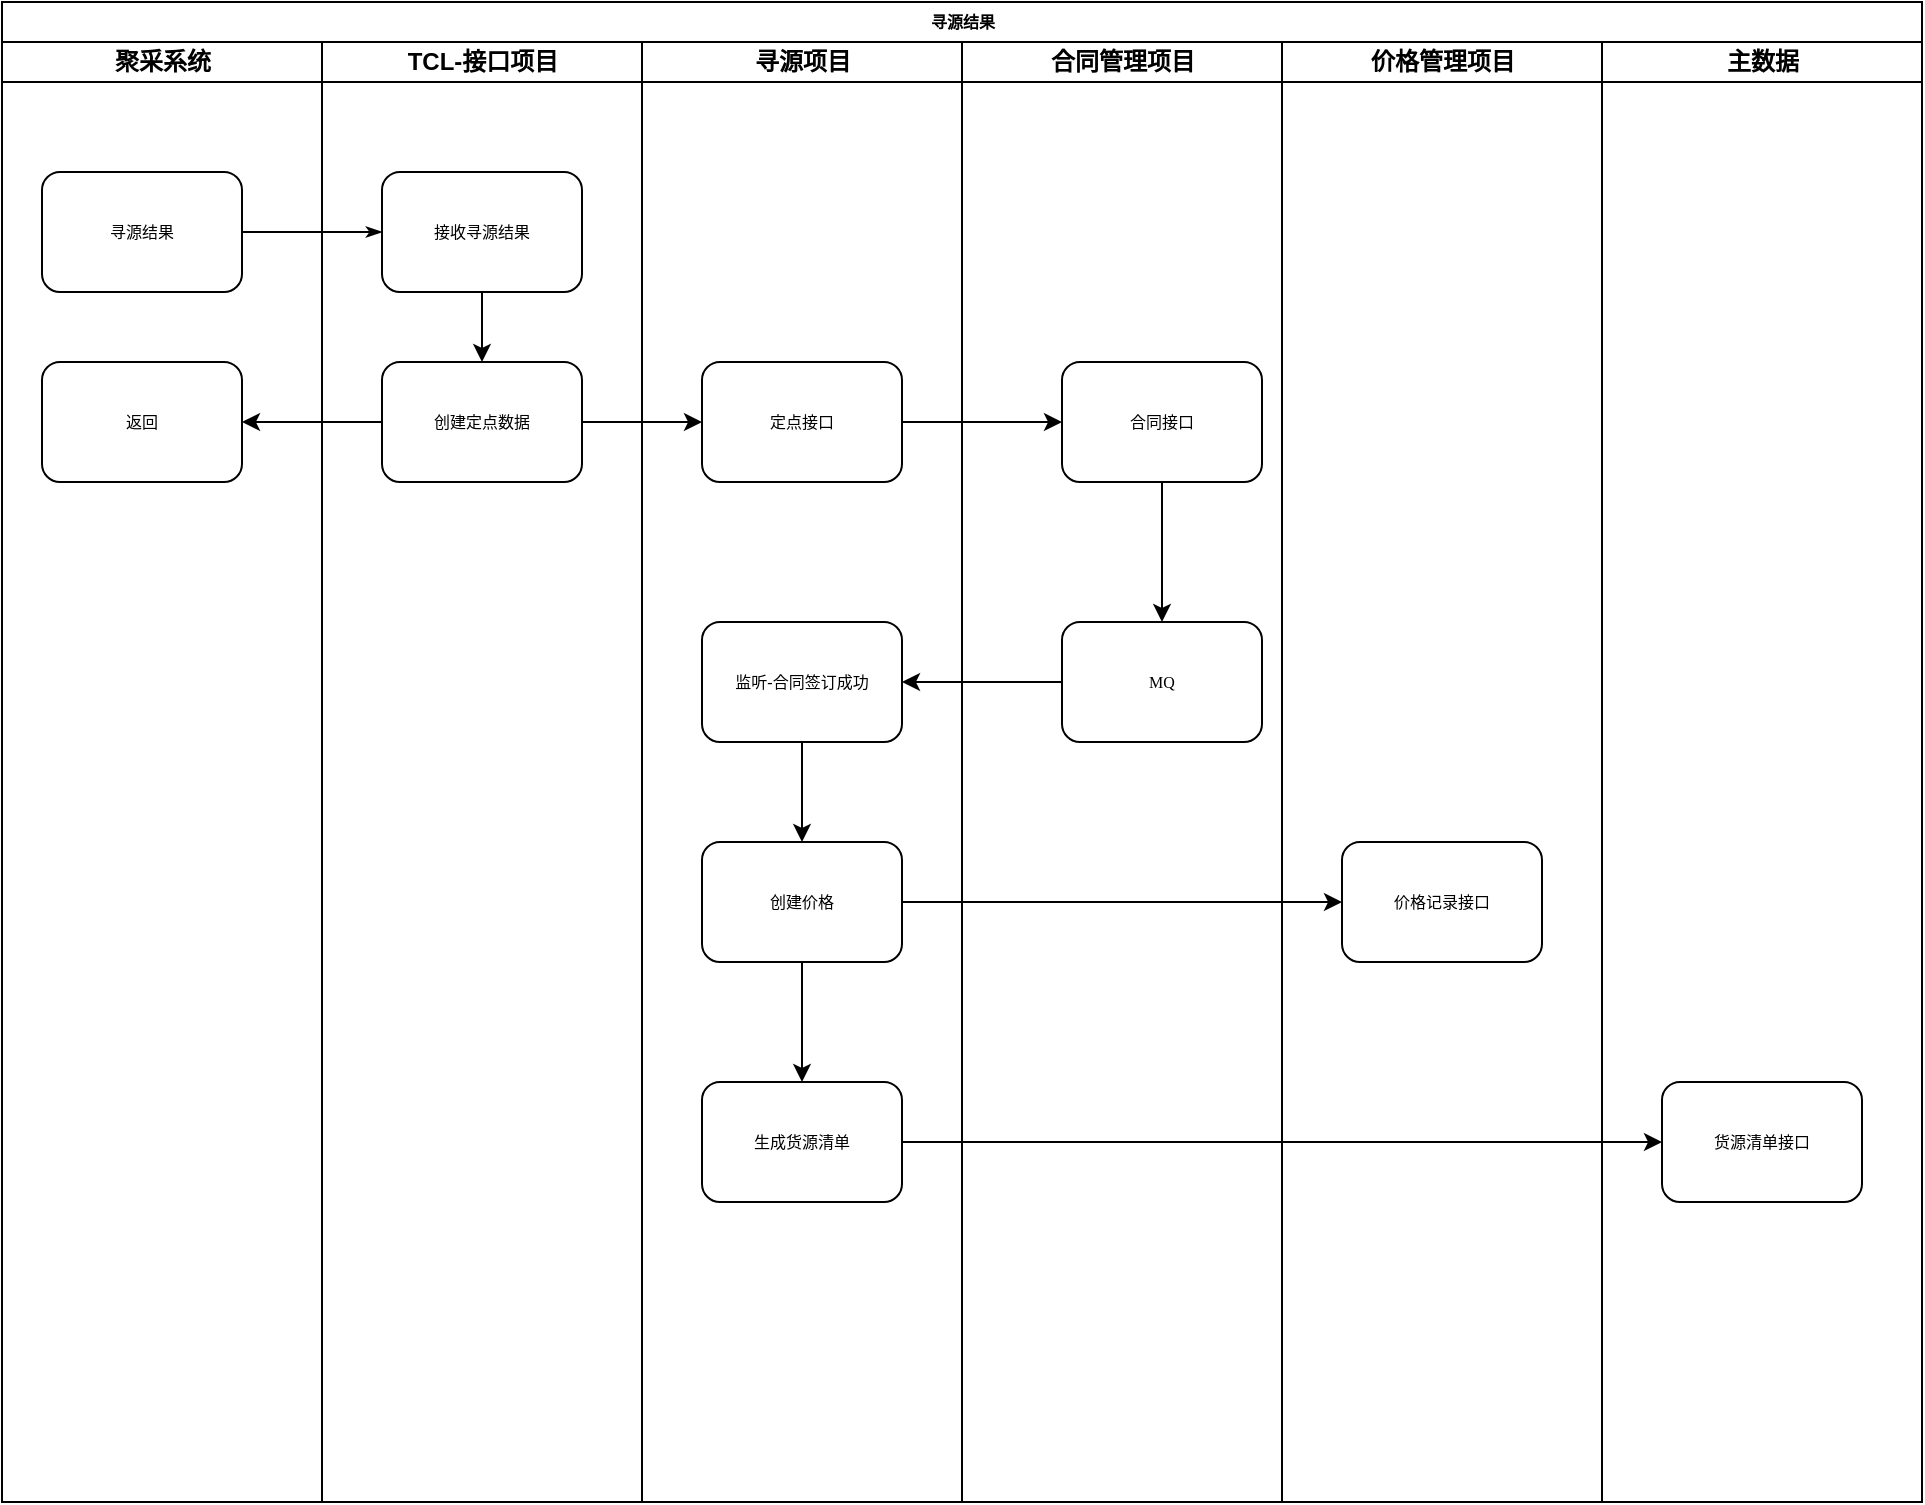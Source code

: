 <mxfile version="15.7.3" type="github" pages="3">
  <diagram name="寻源结果" id="74e2e168-ea6b-b213-b513-2b3c1d86103e">
    <mxGraphModel dx="1422" dy="772" grid="1" gridSize="10" guides="1" tooltips="1" connect="1" arrows="1" fold="1" page="1" pageScale="1" pageWidth="1100" pageHeight="850" background="none" math="0" shadow="0">
      <root>
        <mxCell id="0" />
        <mxCell id="1" parent="0" />
        <mxCell id="77e6c97f196da883-1" value="寻源结果" style="swimlane;html=1;childLayout=stackLayout;startSize=20;rounded=0;shadow=0;labelBackgroundColor=none;strokeWidth=1;fontFamily=Verdana;fontSize=8;align=center;" parent="1" vertex="1">
          <mxGeometry x="70" y="40" width="960" height="750" as="geometry" />
        </mxCell>
        <mxCell id="77e6c97f196da883-2" value="聚采系统" style="swimlane;html=1;startSize=20;" parent="77e6c97f196da883-1" vertex="1">
          <mxGeometry y="20" width="160" height="730" as="geometry" />
        </mxCell>
        <mxCell id="77e6c97f196da883-8" value="寻源结果" style="rounded=1;whiteSpace=wrap;html=1;shadow=0;labelBackgroundColor=none;strokeWidth=1;fontFamily=Verdana;fontSize=8;align=center;" parent="77e6c97f196da883-2" vertex="1">
          <mxGeometry x="20" y="65" width="100" height="60" as="geometry" />
        </mxCell>
        <mxCell id="v2lE_XUYXPb-PI1wSzKr-16" value="返回" style="rounded=1;whiteSpace=wrap;html=1;shadow=0;labelBackgroundColor=none;strokeWidth=1;fontFamily=Verdana;fontSize=8;align=center;" parent="77e6c97f196da883-2" vertex="1">
          <mxGeometry x="20" y="160" width="100" height="60" as="geometry" />
        </mxCell>
        <mxCell id="77e6c97f196da883-26" style="edgeStyle=orthogonalEdgeStyle;rounded=1;html=1;labelBackgroundColor=none;startArrow=none;startFill=0;startSize=5;endArrow=classicThin;endFill=1;endSize=5;jettySize=auto;orthogonalLoop=1;strokeWidth=1;fontFamily=Verdana;fontSize=8" parent="77e6c97f196da883-1" source="77e6c97f196da883-8" target="77e6c97f196da883-11" edge="1">
          <mxGeometry relative="1" as="geometry" />
        </mxCell>
        <mxCell id="77e6c97f196da883-3" value="TCL-接口项目" style="swimlane;html=1;startSize=20;" parent="77e6c97f196da883-1" vertex="1">
          <mxGeometry x="160" y="20" width="160" height="730" as="geometry" />
        </mxCell>
        <mxCell id="v2lE_XUYXPb-PI1wSzKr-28" style="edgeStyle=orthogonalEdgeStyle;rounded=0;orthogonalLoop=1;jettySize=auto;html=1;" parent="77e6c97f196da883-3" source="77e6c97f196da883-11" target="v2lE_XUYXPb-PI1wSzKr-22" edge="1">
          <mxGeometry relative="1" as="geometry" />
        </mxCell>
        <mxCell id="77e6c97f196da883-11" value="接收寻源结果" style="rounded=1;whiteSpace=wrap;html=1;shadow=0;labelBackgroundColor=none;strokeWidth=1;fontFamily=Verdana;fontSize=8;align=center;" parent="77e6c97f196da883-3" vertex="1">
          <mxGeometry x="30" y="65" width="100" height="60" as="geometry" />
        </mxCell>
        <mxCell id="v2lE_XUYXPb-PI1wSzKr-22" value="创建定点数据" style="rounded=1;whiteSpace=wrap;html=1;shadow=0;labelBackgroundColor=none;strokeWidth=1;fontFamily=Verdana;fontSize=8;align=center;" parent="77e6c97f196da883-3" vertex="1">
          <mxGeometry x="30" y="160" width="100" height="60" as="geometry" />
        </mxCell>
        <mxCell id="77e6c97f196da883-4" value="寻源项目" style="swimlane;html=1;startSize=20;" parent="77e6c97f196da883-1" vertex="1">
          <mxGeometry x="320" y="20" width="160" height="730" as="geometry" />
        </mxCell>
        <mxCell id="77e6c97f196da883-12" value="定点接口" style="rounded=1;whiteSpace=wrap;html=1;shadow=0;labelBackgroundColor=none;strokeWidth=1;fontFamily=Verdana;fontSize=8;align=center;" parent="77e6c97f196da883-4" vertex="1">
          <mxGeometry x="30" y="160" width="100" height="60" as="geometry" />
        </mxCell>
        <mxCell id="v2lE_XUYXPb-PI1wSzKr-44" style="edgeStyle=orthogonalEdgeStyle;rounded=0;orthogonalLoop=1;jettySize=auto;html=1;entryX=0.5;entryY=0;entryDx=0;entryDy=0;" parent="77e6c97f196da883-4" source="v2lE_XUYXPb-PI1wSzKr-41" target="v2lE_XUYXPb-PI1wSzKr-24" edge="1">
          <mxGeometry relative="1" as="geometry" />
        </mxCell>
        <mxCell id="v2lE_XUYXPb-PI1wSzKr-41" value="监听-合同签订成功" style="rounded=1;whiteSpace=wrap;html=1;shadow=0;labelBackgroundColor=none;strokeWidth=1;fontFamily=Verdana;fontSize=8;align=center;" parent="77e6c97f196da883-4" vertex="1">
          <mxGeometry x="30" y="290" width="100" height="60" as="geometry" />
        </mxCell>
        <mxCell id="v2lE_XUYXPb-PI1wSzKr-24" value="创建价格" style="rounded=1;whiteSpace=wrap;html=1;shadow=0;labelBackgroundColor=none;strokeWidth=1;fontFamily=Verdana;fontSize=8;align=center;" parent="77e6c97f196da883-4" vertex="1">
          <mxGeometry x="30" y="400" width="100" height="60" as="geometry" />
        </mxCell>
        <mxCell id="v2lE_XUYXPb-PI1wSzKr-26" value="生成货源清单" style="rounded=1;whiteSpace=wrap;html=1;shadow=0;labelBackgroundColor=none;strokeWidth=1;fontFamily=Verdana;fontSize=8;align=center;" parent="77e6c97f196da883-4" vertex="1">
          <mxGeometry x="30" y="520" width="100" height="60" as="geometry" />
        </mxCell>
        <mxCell id="v2lE_XUYXPb-PI1wSzKr-34" style="edgeStyle=orthogonalEdgeStyle;rounded=0;orthogonalLoop=1;jettySize=auto;html=1;" parent="77e6c97f196da883-4" source="v2lE_XUYXPb-PI1wSzKr-24" target="v2lE_XUYXPb-PI1wSzKr-26" edge="1">
          <mxGeometry relative="1" as="geometry" />
        </mxCell>
        <mxCell id="77e6c97f196da883-5" value="合同管理项目" style="swimlane;html=1;startSize=20;" parent="77e6c97f196da883-1" vertex="1">
          <mxGeometry x="480" y="20" width="160" height="730" as="geometry" />
        </mxCell>
        <mxCell id="v2lE_XUYXPb-PI1wSzKr-4" value="" style="edgeStyle=orthogonalEdgeStyle;rounded=0;orthogonalLoop=1;jettySize=auto;html=1;" parent="77e6c97f196da883-5" edge="1">
          <mxGeometry relative="1" as="geometry">
            <mxPoint x="80" y="300" as="targetPoint" />
          </mxGeometry>
        </mxCell>
        <mxCell id="77e6c97f196da883-34" style="edgeStyle=orthogonalEdgeStyle;rounded=1;html=1;labelBackgroundColor=none;startArrow=none;startFill=0;startSize=5;endArrow=classicThin;endFill=1;endSize=5;jettySize=auto;orthogonalLoop=1;strokeColor=#000000;strokeWidth=1;fontFamily=Verdana;fontSize=8;fontColor=#000000;" parent="77e6c97f196da883-5" edge="1">
          <mxGeometry relative="1" as="geometry">
            <mxPoint x="80" y="300" as="sourcePoint" />
          </mxGeometry>
        </mxCell>
        <mxCell id="77e6c97f196da883-35" style="edgeStyle=orthogonalEdgeStyle;rounded=1;html=1;labelBackgroundColor=none;startArrow=none;startFill=0;startSize=5;endArrow=classicThin;endFill=1;endSize=5;jettySize=auto;orthogonalLoop=1;strokeWidth=1;fontFamily=Verdana;fontSize=8" parent="77e6c97f196da883-5" edge="1">
          <mxGeometry relative="1" as="geometry">
            <mxPoint x="80" y="380" as="sourcePoint" />
          </mxGeometry>
        </mxCell>
        <mxCell id="v2lE_XUYXPb-PI1wSzKr-3" value="MQ" style="rounded=1;whiteSpace=wrap;html=1;shadow=0;labelBackgroundColor=none;strokeWidth=1;fontFamily=Verdana;fontSize=8;align=center;" parent="77e6c97f196da883-5" vertex="1">
          <mxGeometry x="50" y="290" width="100" height="60" as="geometry" />
        </mxCell>
        <mxCell id="v2lE_XUYXPb-PI1wSzKr-40" style="edgeStyle=orthogonalEdgeStyle;rounded=0;orthogonalLoop=1;jettySize=auto;html=1;" parent="77e6c97f196da883-5" source="v2lE_XUYXPb-PI1wSzKr-37" target="v2lE_XUYXPb-PI1wSzKr-3" edge="1">
          <mxGeometry relative="1" as="geometry" />
        </mxCell>
        <mxCell id="v2lE_XUYXPb-PI1wSzKr-37" value="合同接口" style="rounded=1;whiteSpace=wrap;html=1;shadow=0;labelBackgroundColor=none;strokeWidth=1;fontFamily=Verdana;fontSize=8;align=center;" parent="77e6c97f196da883-5" vertex="1">
          <mxGeometry x="50" y="160" width="100" height="60" as="geometry" />
        </mxCell>
        <mxCell id="77e6c97f196da883-6" value="价格管理项目" style="swimlane;html=1;startSize=20;" parent="77e6c97f196da883-1" vertex="1">
          <mxGeometry x="640" y="20" width="160" height="730" as="geometry" />
        </mxCell>
        <mxCell id="v2lE_XUYXPb-PI1wSzKr-10" value="价格记录接口" style="rounded=1;whiteSpace=wrap;html=1;shadow=0;labelBackgroundColor=none;strokeWidth=1;fontFamily=Verdana;fontSize=8;align=center;" parent="77e6c97f196da883-6" vertex="1">
          <mxGeometry x="30" y="400" width="100" height="60" as="geometry" />
        </mxCell>
        <mxCell id="77e6c97f196da883-7" value="主数据" style="swimlane;html=1;startSize=20;" parent="77e6c97f196da883-1" vertex="1">
          <mxGeometry x="800" y="20" width="160" height="730" as="geometry" />
        </mxCell>
        <mxCell id="v2lE_XUYXPb-PI1wSzKr-13" value="货源清单接口" style="rounded=1;whiteSpace=wrap;html=1;shadow=0;labelBackgroundColor=none;strokeWidth=1;fontFamily=Verdana;fontSize=8;align=center;" parent="77e6c97f196da883-7" vertex="1">
          <mxGeometry x="30" y="520" width="100" height="60" as="geometry" />
        </mxCell>
        <mxCell id="v2lE_XUYXPb-PI1wSzKr-27" style="edgeStyle=orthogonalEdgeStyle;rounded=0;orthogonalLoop=1;jettySize=auto;html=1;" parent="77e6c97f196da883-1" source="v2lE_XUYXPb-PI1wSzKr-22" target="77e6c97f196da883-12" edge="1">
          <mxGeometry relative="1" as="geometry" />
        </mxCell>
        <mxCell id="v2lE_XUYXPb-PI1wSzKr-30" style="edgeStyle=orthogonalEdgeStyle;rounded=0;orthogonalLoop=1;jettySize=auto;html=1;" parent="77e6c97f196da883-1" source="v2lE_XUYXPb-PI1wSzKr-24" target="v2lE_XUYXPb-PI1wSzKr-10" edge="1">
          <mxGeometry relative="1" as="geometry" />
        </mxCell>
        <mxCell id="v2lE_XUYXPb-PI1wSzKr-31" style="edgeStyle=orthogonalEdgeStyle;rounded=0;orthogonalLoop=1;jettySize=auto;html=1;" parent="77e6c97f196da883-1" source="v2lE_XUYXPb-PI1wSzKr-26" target="v2lE_XUYXPb-PI1wSzKr-13" edge="1">
          <mxGeometry relative="1" as="geometry" />
        </mxCell>
        <mxCell id="v2lE_XUYXPb-PI1wSzKr-38" style="edgeStyle=orthogonalEdgeStyle;rounded=0;orthogonalLoop=1;jettySize=auto;html=1;" parent="77e6c97f196da883-1" source="77e6c97f196da883-12" target="v2lE_XUYXPb-PI1wSzKr-37" edge="1">
          <mxGeometry relative="1" as="geometry" />
        </mxCell>
        <mxCell id="v2lE_XUYXPb-PI1wSzKr-42" style="edgeStyle=orthogonalEdgeStyle;rounded=0;orthogonalLoop=1;jettySize=auto;html=1;" parent="77e6c97f196da883-1" source="v2lE_XUYXPb-PI1wSzKr-22" target="v2lE_XUYXPb-PI1wSzKr-16" edge="1">
          <mxGeometry relative="1" as="geometry" />
        </mxCell>
        <mxCell id="v2lE_XUYXPb-PI1wSzKr-43" style="edgeStyle=orthogonalEdgeStyle;rounded=0;orthogonalLoop=1;jettySize=auto;html=1;" parent="77e6c97f196da883-1" source="v2lE_XUYXPb-PI1wSzKr-3" target="v2lE_XUYXPb-PI1wSzKr-41" edge="1">
          <mxGeometry relative="1" as="geometry" />
        </mxCell>
      </root>
    </mxGraphModel>
  </diagram>
  <diagram id="siyEmG5ksyAXgrkhhxZU" name="寻源需求">
    <mxGraphModel dx="1422" dy="772" grid="1" gridSize="10" guides="1" tooltips="1" connect="1" arrows="1" fold="1" page="1" pageScale="1" pageWidth="827" pageHeight="1169" math="0" shadow="0">
      <root>
        <mxCell id="MZsf5ur2gSi2dbGptfGt-0" />
        <mxCell id="MZsf5ur2gSi2dbGptfGt-1" parent="MZsf5ur2gSi2dbGptfGt-0" />
        <mxCell id="nzJfzKg50nXV_mahgz4O-0" value="寻源结果" style="swimlane;html=1;childLayout=stackLayout;startSize=20;rounded=0;shadow=0;labelBackgroundColor=none;strokeWidth=1;fontFamily=Verdana;fontSize=8;align=center;" parent="MZsf5ur2gSi2dbGptfGt-1" vertex="1">
          <mxGeometry x="120" y="40" width="960" height="750" as="geometry" />
        </mxCell>
        <mxCell id="nzJfzKg50nXV_mahgz4O-1" value="采购执行" style="swimlane;html=1;startSize=20;" parent="nzJfzKg50nXV_mahgz4O-0" vertex="1">
          <mxGeometry y="20" width="260" height="730" as="geometry" />
        </mxCell>
        <mxCell id="nzJfzKg50nXV_mahgz4O-2" value="创建聚采需求" style="rounded=1;whiteSpace=wrap;html=1;shadow=0;labelBackgroundColor=none;strokeWidth=1;fontFamily=Verdana;fontSize=8;align=center;fillColor=#3399FF;" parent="nzJfzKg50nXV_mahgz4O-1" vertex="1">
          <mxGeometry x="80" y="65" width="100" height="60" as="geometry" />
        </mxCell>
        <mxCell id="nzJfzKg50nXV_mahgz4O-3" value="结束" style="rounded=1;whiteSpace=wrap;html=1;shadow=0;labelBackgroundColor=none;strokeWidth=1;fontFamily=Verdana;fontSize=8;align=center;fillColor=#999999;" parent="nzJfzKg50nXV_mahgz4O-1" vertex="1">
          <mxGeometry x="80" y="170" width="100" height="60" as="geometry" />
        </mxCell>
        <mxCell id="nzJfzKg50nXV_mahgz4O-41" value="取消聚采需求" style="rounded=1;whiteSpace=wrap;html=1;shadow=0;labelBackgroundColor=none;strokeWidth=1;fontFamily=Verdana;fontSize=8;align=center;fillColor=#3399FF;" parent="nzJfzKg50nXV_mahgz4O-1" vertex="1">
          <mxGeometry x="80" y="280" width="100" height="60" as="geometry" />
        </mxCell>
        <mxCell id="nzJfzKg50nXV_mahgz4O-42" value="结束" style="rounded=1;whiteSpace=wrap;html=1;shadow=0;labelBackgroundColor=none;strokeWidth=1;fontFamily=Verdana;fontSize=8;align=center;fillColor=#999999;" parent="nzJfzKg50nXV_mahgz4O-1" vertex="1">
          <mxGeometry x="80" y="380" width="100" height="60" as="geometry" />
        </mxCell>
        <mxCell id="nzJfzKg50nXV_mahgz4O-49" value="作废聚采需求接口" style="rounded=1;whiteSpace=wrap;html=1;shadow=0;labelBackgroundColor=none;strokeWidth=1;fontFamily=Verdana;fontSize=8;align=center;" parent="nzJfzKg50nXV_mahgz4O-1" vertex="1">
          <mxGeometry x="80" y="495" width="100" height="60" as="geometry" />
        </mxCell>
        <mxCell id="nzJfzKg50nXV_mahgz4O-4" style="edgeStyle=orthogonalEdgeStyle;rounded=1;html=1;labelBackgroundColor=none;startArrow=none;startFill=0;startSize=5;endArrow=classicThin;endFill=1;endSize=5;jettySize=auto;orthogonalLoop=1;strokeWidth=1;fontFamily=Verdana;fontSize=8" parent="nzJfzKg50nXV_mahgz4O-0" source="nzJfzKg50nXV_mahgz4O-2" target="nzJfzKg50nXV_mahgz4O-7" edge="1">
          <mxGeometry relative="1" as="geometry" />
        </mxCell>
        <mxCell id="nzJfzKg50nXV_mahgz4O-5" value="TCL-接口项目" style="swimlane;html=1;startSize=20;" parent="nzJfzKg50nXV_mahgz4O-0" vertex="1">
          <mxGeometry x="260" y="20" width="240" height="730" as="geometry" />
        </mxCell>
        <mxCell id="nzJfzKg50nXV_mahgz4O-7" value="创建聚采需求接口" style="rounded=1;whiteSpace=wrap;html=1;shadow=0;labelBackgroundColor=none;strokeWidth=1;fontFamily=Verdana;fontSize=8;align=center;" parent="nzJfzKg50nXV_mahgz4O-5" vertex="1">
          <mxGeometry x="60" y="65" width="100" height="60" as="geometry" />
        </mxCell>
        <mxCell id="nzJfzKg50nXV_mahgz4O-8" value="响应" style="rounded=1;whiteSpace=wrap;html=1;shadow=0;labelBackgroundColor=none;strokeWidth=1;fontFamily=Verdana;fontSize=8;align=center;" parent="nzJfzKg50nXV_mahgz4O-5" vertex="1">
          <mxGeometry x="60" y="170" width="100" height="60" as="geometry" />
        </mxCell>
        <mxCell id="nzJfzKg50nXV_mahgz4O-44" value="取消聚采需求接口" style="rounded=1;whiteSpace=wrap;html=1;shadow=0;labelBackgroundColor=none;strokeWidth=1;fontFamily=Verdana;fontSize=8;align=center;" parent="nzJfzKg50nXV_mahgz4O-5" vertex="1">
          <mxGeometry x="60" y="280" width="100" height="60" as="geometry" />
        </mxCell>
        <mxCell id="nzJfzKg50nXV_mahgz4O-45" value="响应" style="rounded=1;whiteSpace=wrap;html=1;shadow=0;labelBackgroundColor=none;strokeWidth=1;fontFamily=Verdana;fontSize=8;align=center;" parent="nzJfzKg50nXV_mahgz4O-5" vertex="1">
          <mxGeometry x="60" y="380" width="100" height="60" as="geometry" />
        </mxCell>
        <mxCell id="nzJfzKg50nXV_mahgz4O-52" value="作废聚采需求接口" style="rounded=1;whiteSpace=wrap;html=1;shadow=0;labelBackgroundColor=none;strokeWidth=1;fontFamily=Verdana;fontSize=8;align=center;" parent="nzJfzKg50nXV_mahgz4O-5" vertex="1">
          <mxGeometry x="60" y="495" width="100" height="60" as="geometry" />
        </mxCell>
        <mxCell id="nzJfzKg50nXV_mahgz4O-50" value="响应" style="rounded=1;whiteSpace=wrap;html=1;shadow=0;labelBackgroundColor=none;strokeWidth=1;fontFamily=Verdana;fontSize=8;align=center;" parent="nzJfzKg50nXV_mahgz4O-5" vertex="1">
          <mxGeometry x="60" y="620" width="100" height="60" as="geometry" />
        </mxCell>
        <mxCell id="nzJfzKg50nXV_mahgz4O-31" style="edgeStyle=orthogonalEdgeStyle;rounded=0;orthogonalLoop=1;jettySize=auto;html=1;" parent="nzJfzKg50nXV_mahgz4O-0" source="nzJfzKg50nXV_mahgz4O-8" target="nzJfzKg50nXV_mahgz4O-3" edge="1">
          <mxGeometry relative="1" as="geometry" />
        </mxCell>
        <mxCell id="nzJfzKg50nXV_mahgz4O-34" style="edgeStyle=orthogonalEdgeStyle;rounded=0;orthogonalLoop=1;jettySize=auto;html=1;" parent="nzJfzKg50nXV_mahgz4O-0" source="nzJfzKg50nXV_mahgz4O-7" target="nzJfzKg50nXV_mahgz4O-33" edge="1">
          <mxGeometry relative="1" as="geometry" />
        </mxCell>
        <mxCell id="nzJfzKg50nXV_mahgz4O-43" style="edgeStyle=orthogonalEdgeStyle;rounded=1;html=1;labelBackgroundColor=none;startArrow=none;startFill=0;startSize=5;endArrow=classicThin;endFill=1;endSize=5;jettySize=auto;orthogonalLoop=1;strokeWidth=1;fontFamily=Verdana;fontSize=8" parent="nzJfzKg50nXV_mahgz4O-0" source="nzJfzKg50nXV_mahgz4O-41" target="nzJfzKg50nXV_mahgz4O-44" edge="1">
          <mxGeometry relative="1" as="geometry" />
        </mxCell>
        <mxCell id="nzJfzKg50nXV_mahgz4O-46" style="edgeStyle=orthogonalEdgeStyle;rounded=0;orthogonalLoop=1;jettySize=auto;html=1;" parent="nzJfzKg50nXV_mahgz4O-0" source="nzJfzKg50nXV_mahgz4O-45" target="nzJfzKg50nXV_mahgz4O-42" edge="1">
          <mxGeometry relative="1" as="geometry" />
        </mxCell>
        <mxCell id="nzJfzKg50nXV_mahgz4O-59" style="edgeStyle=orthogonalEdgeStyle;rounded=0;orthogonalLoop=1;jettySize=auto;html=1;entryX=1;entryY=0.5;entryDx=0;entryDy=0;" parent="nzJfzKg50nXV_mahgz4O-0" source="nzJfzKg50nXV_mahgz4O-33" target="nzJfzKg50nXV_mahgz4O-8" edge="1">
          <mxGeometry relative="1" as="geometry">
            <Array as="points">
              <mxPoint x="590" y="220" />
            </Array>
          </mxGeometry>
        </mxCell>
        <mxCell id="nzJfzKg50nXV_mahgz4O-62" style="edgeStyle=orthogonalEdgeStyle;rounded=0;orthogonalLoop=1;jettySize=auto;html=1;" parent="nzJfzKg50nXV_mahgz4O-0" source="nzJfzKg50nXV_mahgz4O-44" target="nzJfzKg50nXV_mahgz4O-57" edge="1">
          <mxGeometry relative="1" as="geometry" />
        </mxCell>
        <mxCell id="nzJfzKg50nXV_mahgz4O-75" style="edgeStyle=orthogonalEdgeStyle;rounded=0;orthogonalLoop=1;jettySize=auto;html=1;" parent="nzJfzKg50nXV_mahgz4O-0" source="nzJfzKg50nXV_mahgz4O-74" target="nzJfzKg50nXV_mahgz4O-52" edge="1">
          <mxGeometry relative="1" as="geometry" />
        </mxCell>
        <mxCell id="nzJfzKg50nXV_mahgz4O-76" style="edgeStyle=orthogonalEdgeStyle;rounded=0;orthogonalLoop=1;jettySize=auto;html=1;" parent="nzJfzKg50nXV_mahgz4O-0" source="nzJfzKg50nXV_mahgz4O-52" target="nzJfzKg50nXV_mahgz4O-49" edge="1">
          <mxGeometry relative="1" as="geometry" />
        </mxCell>
        <mxCell id="nzJfzKg50nXV_mahgz4O-78" style="edgeStyle=orthogonalEdgeStyle;rounded=0;orthogonalLoop=1;jettySize=auto;html=1;" parent="nzJfzKg50nXV_mahgz4O-0" source="nzJfzKg50nXV_mahgz4O-50" target="nzJfzKg50nXV_mahgz4O-53" edge="1">
          <mxGeometry relative="1" as="geometry" />
        </mxCell>
        <mxCell id="nzJfzKg50nXV_mahgz4O-77" style="edgeStyle=orthogonalEdgeStyle;rounded=0;orthogonalLoop=1;jettySize=auto;html=1;" parent="nzJfzKg50nXV_mahgz4O-0" source="nzJfzKg50nXV_mahgz4O-49" target="nzJfzKg50nXV_mahgz4O-50" edge="1">
          <mxGeometry relative="1" as="geometry">
            <Array as="points">
              <mxPoint x="120" y="670" />
            </Array>
          </mxGeometry>
        </mxCell>
        <mxCell id="nzJfzKg50nXV_mahgz4O-9" value="聚采系统" style="swimlane;html=1;startSize=20;" parent="nzJfzKg50nXV_mahgz4O-0" vertex="1">
          <mxGeometry x="500" y="20" width="250" height="730" as="geometry" />
        </mxCell>
        <mxCell id="nzJfzKg50nXV_mahgz4O-33" value="创建聚采需求接口" style="rounded=1;whiteSpace=wrap;html=1;shadow=0;labelBackgroundColor=none;strokeWidth=1;fontFamily=Verdana;fontSize=8;align=center;" parent="nzJfzKg50nXV_mahgz4O-9" vertex="1">
          <mxGeometry x="60" y="65" width="100" height="60" as="geometry" />
        </mxCell>
        <mxCell id="nzJfzKg50nXV_mahgz4O-57" value="取消聚采需求接口" style="rounded=1;whiteSpace=wrap;html=1;shadow=0;labelBackgroundColor=none;strokeWidth=1;fontFamily=Verdana;fontSize=8;align=center;" parent="nzJfzKg50nXV_mahgz4O-9" vertex="1">
          <mxGeometry x="60" y="280" width="100" height="60" as="geometry" />
        </mxCell>
        <mxCell id="nzJfzKg50nXV_mahgz4O-74" value="作废聚采需求" style="rounded=1;whiteSpace=wrap;html=1;shadow=0;labelBackgroundColor=none;strokeWidth=1;fontFamily=Verdana;fontSize=8;align=center;fillColor=#3399FF;" parent="nzJfzKg50nXV_mahgz4O-9" vertex="1">
          <mxGeometry x="60" y="495" width="100" height="60" as="geometry" />
        </mxCell>
        <mxCell id="nzJfzKg50nXV_mahgz4O-53" value="结束" style="rounded=1;whiteSpace=wrap;html=1;shadow=0;labelBackgroundColor=none;strokeWidth=1;fontFamily=Verdana;fontSize=8;align=center;fillColor=#999999;" parent="nzJfzKg50nXV_mahgz4O-9" vertex="1">
          <mxGeometry x="60" y="620" width="100" height="60" as="geometry" />
        </mxCell>
        <mxCell id="nzJfzKg50nXV_mahgz4O-79" style="edgeStyle=orthogonalEdgeStyle;rounded=0;orthogonalLoop=1;jettySize=auto;html=1;entryX=1;entryY=0.617;entryDx=0;entryDy=0;entryPerimeter=0;" parent="nzJfzKg50nXV_mahgz4O-0" source="nzJfzKg50nXV_mahgz4O-57" target="nzJfzKg50nXV_mahgz4O-45" edge="1">
          <mxGeometry relative="1" as="geometry">
            <Array as="points">
              <mxPoint x="610" y="437" />
            </Array>
          </mxGeometry>
        </mxCell>
      </root>
    </mxGraphModel>
  </diagram>
  <diagram id="ferWiFd8uI4-Tt2SyDQB" name="创建定点数据逻辑">
    <mxGraphModel dx="1422" dy="772" grid="1" gridSize="10" guides="1" tooltips="1" connect="1" arrows="1" fold="1" page="1" pageScale="1" pageWidth="827" pageHeight="1169" math="0" shadow="0">
      <root>
        <mxCell id="6T04jktvQDLo75rXpCvL-0" />
        <mxCell id="6T04jktvQDLo75rXpCvL-1" parent="6T04jktvQDLo75rXpCvL-0" />
        <mxCell id="6T04jktvQDLo75rXpCvL-12" value="" style="edgeStyle=orthogonalEdgeStyle;rounded=0;orthogonalLoop=1;jettySize=auto;html=1;" edge="1" parent="6T04jktvQDLo75rXpCvL-1" source="6T04jktvQDLo75rXpCvL-4" target="6T04jktvQDLo75rXpCvL-6">
          <mxGeometry relative="1" as="geometry" />
        </mxCell>
        <mxCell id="6T04jktvQDLo75rXpCvL-4" value="结果记录是否存在" style="rhombus;whiteSpace=wrap;html=1;" vertex="1" parent="6T04jktvQDLo75rXpCvL-1">
          <mxGeometry x="90" y="185" width="100" height="60" as="geometry" />
        </mxCell>
        <mxCell id="6T04jktvQDLo75rXpCvL-11" value="" style="edgeStyle=orthogonalEdgeStyle;rounded=0;orthogonalLoop=1;jettySize=auto;html=1;" edge="1" parent="6T04jktvQDLo75rXpCvL-1" source="6T04jktvQDLo75rXpCvL-5" target="6T04jktvQDLo75rXpCvL-4">
          <mxGeometry relative="1" as="geometry" />
        </mxCell>
        <mxCell id="6T04jktvQDLo75rXpCvL-5" value="开始" style="rounded=1;whiteSpace=wrap;html=1;" vertex="1" parent="6T04jktvQDLo75rXpCvL-1">
          <mxGeometry x="80" y="95" width="120" height="60" as="geometry" />
        </mxCell>
        <mxCell id="6T04jktvQDLo75rXpCvL-13" value="" style="edgeStyle=orthogonalEdgeStyle;rounded=0;orthogonalLoop=1;jettySize=auto;html=1;" edge="1" parent="6T04jktvQDLo75rXpCvL-1" source="6T04jktvQDLo75rXpCvL-6" target="6T04jktvQDLo75rXpCvL-7">
          <mxGeometry relative="1" as="geometry" />
        </mxCell>
        <mxCell id="6T04jktvQDLo75rXpCvL-24" style="edgeStyle=orthogonalEdgeStyle;rounded=0;orthogonalLoop=1;jettySize=auto;html=1;" edge="1" parent="6T04jktvQDLo75rXpCvL-1" source="6T04jktvQDLo75rXpCvL-6" target="6T04jktvQDLo75rXpCvL-8">
          <mxGeometry relative="1" as="geometry" />
        </mxCell>
        <mxCell id="6T04jktvQDLo75rXpCvL-6" value="插入结果记录" style="rounded=1;whiteSpace=wrap;html=1;" vertex="1" parent="6T04jktvQDLo75rXpCvL-1">
          <mxGeometry x="80" y="285" width="120" height="60" as="geometry" />
        </mxCell>
        <mxCell id="6T04jktvQDLo75rXpCvL-14" value="" style="edgeStyle=orthogonalEdgeStyle;rounded=0;orthogonalLoop=1;jettySize=auto;html=1;" edge="1" parent="6T04jktvQDLo75rXpCvL-1" source="6T04jktvQDLo75rXpCvL-7" target="6T04jktvQDLo75rXpCvL-10">
          <mxGeometry relative="1" as="geometry" />
        </mxCell>
        <mxCell id="6T04jktvQDLo75rXpCvL-25" style="edgeStyle=orthogonalEdgeStyle;rounded=0;orthogonalLoop=1;jettySize=auto;html=1;" edge="1" parent="6T04jktvQDLo75rXpCvL-1" source="6T04jktvQDLo75rXpCvL-7" target="6T04jktvQDLo75rXpCvL-9">
          <mxGeometry relative="1" as="geometry" />
        </mxCell>
        <mxCell id="6T04jktvQDLo75rXpCvL-7" value="定点数据" style="rounded=1;whiteSpace=wrap;html=1;" vertex="1" parent="6T04jktvQDLo75rXpCvL-1">
          <mxGeometry x="80" y="415" width="120" height="60" as="geometry" />
        </mxCell>
        <mxCell id="6T04jktvQDLo75rXpCvL-8" value="结果记录表" style="shape=cylinder3;whiteSpace=wrap;html=1;boundedLbl=1;backgroundOutline=1;size=15;" vertex="1" parent="6T04jktvQDLo75rXpCvL-1">
          <mxGeometry x="280" y="275" width="60" height="80" as="geometry" />
        </mxCell>
        <mxCell id="6T04jktvQDLo75rXpCvL-9" value="状态：默认审核通过&lt;br&gt;需要创建合同" style="shape=document;whiteSpace=wrap;html=1;boundedLbl=1;" vertex="1" parent="6T04jktvQDLo75rXpCvL-1">
          <mxGeometry x="280" y="405" width="120" height="80" as="geometry" />
        </mxCell>
        <mxCell id="6T04jktvQDLo75rXpCvL-10" value="创建合同" style="rounded=1;whiteSpace=wrap;html=1;" vertex="1" parent="6T04jktvQDLo75rXpCvL-1">
          <mxGeometry x="80" y="525" width="120" height="60" as="geometry" />
        </mxCell>
        <mxCell id="6T04jktvQDLo75rXpCvL-20" value="" style="edgeStyle=orthogonalEdgeStyle;rounded=0;orthogonalLoop=1;jettySize=auto;html=1;" edge="1" parent="6T04jktvQDLo75rXpCvL-1" source="6T04jktvQDLo75rXpCvL-15" target="6T04jktvQDLo75rXpCvL-16">
          <mxGeometry relative="1" as="geometry" />
        </mxCell>
        <mxCell id="6T04jktvQDLo75rXpCvL-15" value="MQ通知" style="rounded=1;whiteSpace=wrap;html=1;" vertex="1" parent="6T04jktvQDLo75rXpCvL-1">
          <mxGeometry x="500" y="95" width="120" height="60" as="geometry" />
        </mxCell>
        <mxCell id="6T04jktvQDLo75rXpCvL-21" value="" style="edgeStyle=orthogonalEdgeStyle;rounded=0;orthogonalLoop=1;jettySize=auto;html=1;" edge="1" parent="6T04jktvQDLo75rXpCvL-1" source="6T04jktvQDLo75rXpCvL-16" target="6T04jktvQDLo75rXpCvL-17">
          <mxGeometry relative="1" as="geometry" />
        </mxCell>
        <mxCell id="6T04jktvQDLo75rXpCvL-16" value="更新定点合同状态" style="rounded=1;whiteSpace=wrap;html=1;" vertex="1" parent="6T04jktvQDLo75rXpCvL-1">
          <mxGeometry x="500" y="195" width="120" height="60" as="geometry" />
        </mxCell>
        <mxCell id="6T04jktvQDLo75rXpCvL-22" value="" style="edgeStyle=orthogonalEdgeStyle;rounded=0;orthogonalLoop=1;jettySize=auto;html=1;" edge="1" parent="6T04jktvQDLo75rXpCvL-1" source="6T04jktvQDLo75rXpCvL-17" target="6T04jktvQDLo75rXpCvL-18">
          <mxGeometry relative="1" as="geometry" />
        </mxCell>
        <mxCell id="6T04jktvQDLo75rXpCvL-17" value="签订成功" style="rhombus;whiteSpace=wrap;html=1;" vertex="1" parent="6T04jktvQDLo75rXpCvL-1">
          <mxGeometry x="510" y="285" width="100" height="60" as="geometry" />
        </mxCell>
        <mxCell id="6T04jktvQDLo75rXpCvL-23" value="" style="edgeStyle=orthogonalEdgeStyle;rounded=0;orthogonalLoop=1;jettySize=auto;html=1;" edge="1" parent="6T04jktvQDLo75rXpCvL-1" source="6T04jktvQDLo75rXpCvL-18" target="6T04jktvQDLo75rXpCvL-19">
          <mxGeometry relative="1" as="geometry" />
        </mxCell>
        <mxCell id="6T04jktvQDLo75rXpCvL-18" value="创建价格数据" style="rounded=1;whiteSpace=wrap;html=1;" vertex="1" parent="6T04jktvQDLo75rXpCvL-1">
          <mxGeometry x="500" y="415" width="120" height="60" as="geometry" />
        </mxCell>
        <mxCell id="6T04jktvQDLo75rXpCvL-19" value="创建货源清单数据" style="rounded=1;whiteSpace=wrap;html=1;" vertex="1" parent="6T04jktvQDLo75rXpCvL-1">
          <mxGeometry x="500" y="520" width="120" height="60" as="geometry" />
        </mxCell>
      </root>
    </mxGraphModel>
  </diagram>
</mxfile>
